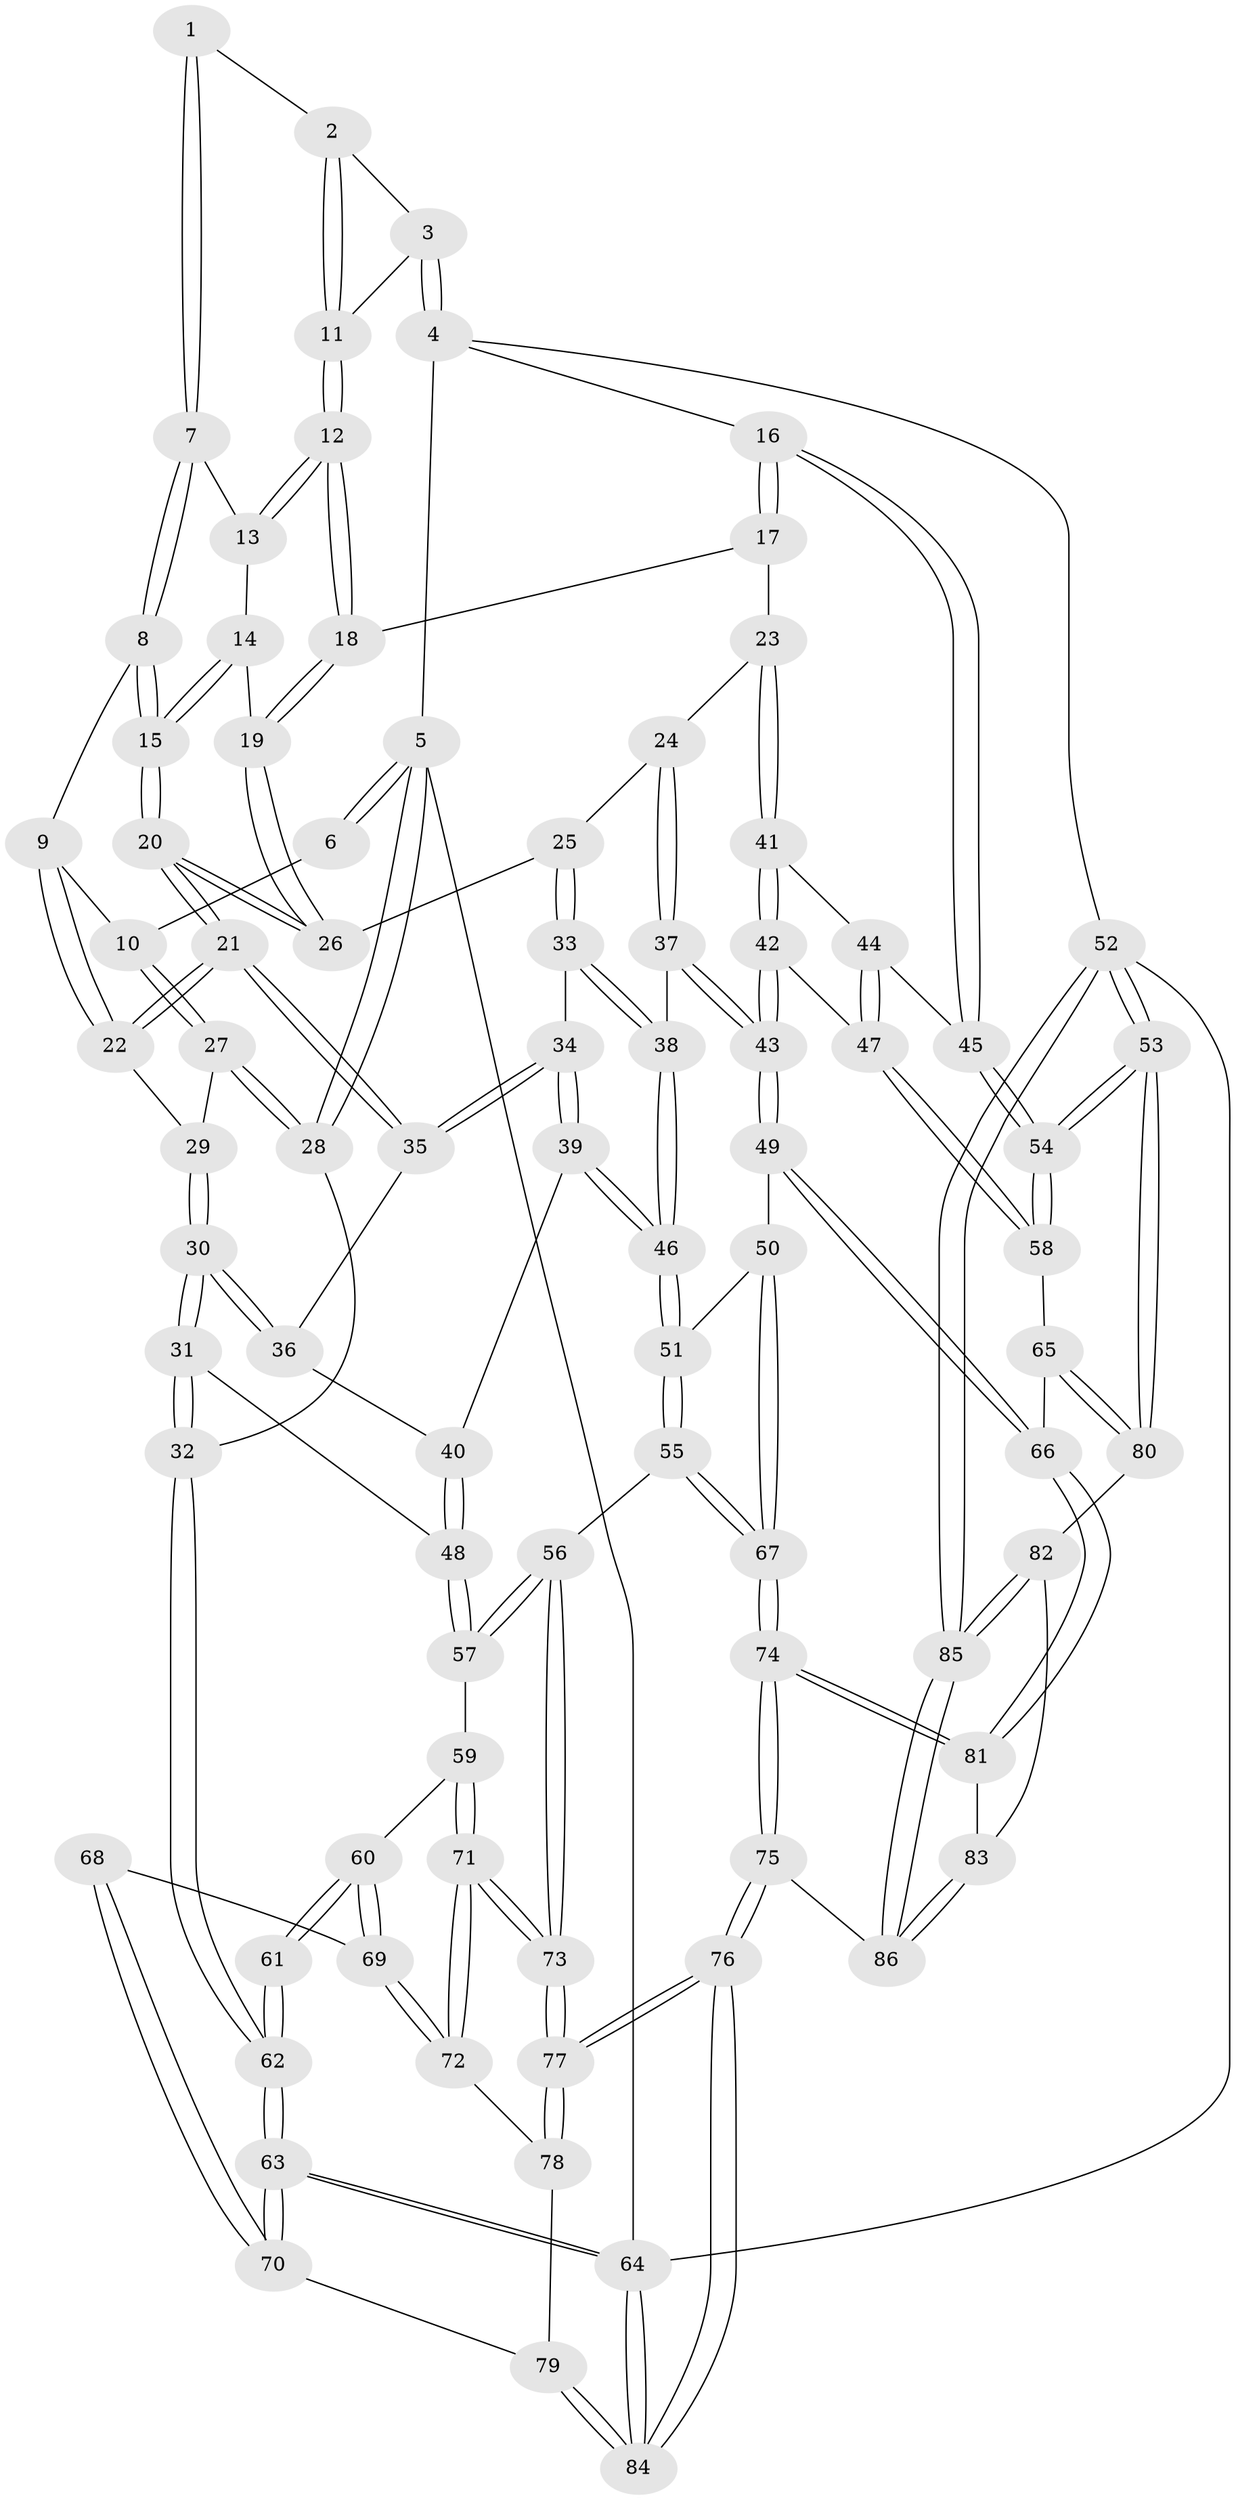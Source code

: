 // Generated by graph-tools (version 1.1) at 2025/03/03/09/25 03:03:16]
// undirected, 86 vertices, 212 edges
graph export_dot {
graph [start="1"]
  node [color=gray90,style=filled];
  1 [pos="+0.37813538733026436+0"];
  2 [pos="+0.43891112483486205+0"];
  3 [pos="+1+0"];
  4 [pos="+1+0"];
  5 [pos="+0+0"];
  6 [pos="+0.03998000580220408+0"];
  7 [pos="+0.37626325217173306+0"];
  8 [pos="+0.3639756333112466+0"];
  9 [pos="+0.2194222730311263+0.12251217755985068"];
  10 [pos="+0.12039689870811116+0.18474824190081843"];
  11 [pos="+0.6818271513103028+0.09597003282047971"];
  12 [pos="+0.6566062038447422+0.17493162098152754"];
  13 [pos="+0.5077455125545127+0.059867502106208594"];
  14 [pos="+0.4989215288741612+0.16257828523311377"];
  15 [pos="+0.41894305521191044+0.2473321258824475"];
  16 [pos="+1+0"];
  17 [pos="+0.7709782420546916+0.19459987889079375"];
  18 [pos="+0.6581049504158575+0.1835861082434354"];
  19 [pos="+0.6490429274206466+0.19993953495400513"];
  20 [pos="+0.41632580255656065+0.2845014198469833"];
  21 [pos="+0.40723495087878003+0.2946187104551687"];
  22 [pos="+0.3846716717343538+0.2904591774656855"];
  23 [pos="+0.8328023733161107+0.36858446096179714"];
  24 [pos="+0.7763736041435428+0.36917774061764336"];
  25 [pos="+0.6376263263298944+0.29080097302033076"];
  26 [pos="+0.6261007378846802+0.2577256142767805"];
  27 [pos="+0.10025223566702707+0.20593854142210097"];
  28 [pos="+0+0.29438908721689894"];
  29 [pos="+0.23113071364515234+0.31801691490704315"];
  30 [pos="+0.21243661527578786+0.46833285255315416"];
  31 [pos="+0.20271114171809015+0.48597424108315745"];
  32 [pos="+0+0.4345100049951478"];
  33 [pos="+0.6002610777555036+0.4265121372124468"];
  34 [pos="+0.4429568071966808+0.3872907323140827"];
  35 [pos="+0.4101178494602406+0.3213372029214069"];
  36 [pos="+0.3248201857966724+0.4160420968330732"];
  37 [pos="+0.6641220526273688+0.4968413464160897"];
  38 [pos="+0.6153923537329611+0.4707964788077861"];
  39 [pos="+0.4308980345285141+0.5103919306325024"];
  40 [pos="+0.3791142737469166+0.513368806483532"];
  41 [pos="+0.8366044394128759+0.37000870128577756"];
  42 [pos="+0.7709307694528832+0.6355594024202716"];
  43 [pos="+0.763999737155749+0.6383630098530662"];
  44 [pos="+1+0.3432160350505038"];
  45 [pos="+1+0.28648595248902536"];
  46 [pos="+0.4824260406523986+0.5692748479028152"];
  47 [pos="+0.8348146802582633+0.6309457616437197"];
  48 [pos="+0.24624023180880683+0.5563214818447842"];
  49 [pos="+0.7108138636626996+0.7157504306039072"];
  50 [pos="+0.5762503534313476+0.7081508558045571"];
  51 [pos="+0.4880911388474725+0.6859091544546222"];
  52 [pos="+1+1"];
  53 [pos="+1+1"];
  54 [pos="+1+0.7332902286466805"];
  55 [pos="+0.42436467568025116+0.7264547595870414"];
  56 [pos="+0.3883294919424246+0.7315415083948723"];
  57 [pos="+0.24894214801394463+0.6941301574391163"];
  58 [pos="+1+0.7205057323715656"];
  59 [pos="+0.21424375320441771+0.717221060857506"];
  60 [pos="+0.19753042141107857+0.720059902804343"];
  61 [pos="+0+0.6871467943562329"];
  62 [pos="+0+0.6299192439211431"];
  63 [pos="+0+0.7262594343584913"];
  64 [pos="+0+1"];
  65 [pos="+0.9104541902603346+0.8187344293033385"];
  66 [pos="+0.7173018611297074+0.7426128134491977"];
  67 [pos="+0.5275442824570115+1"];
  68 [pos="+0.0713194746207845+0.8412046868138773"];
  69 [pos="+0.13169313751693335+0.8394082840680496"];
  70 [pos="+0.047610825740682795+0.8871744649056763"];
  71 [pos="+0.24422330454889188+0.9227491819444763"];
  72 [pos="+0.1283373233326896+0.8785253589004594"];
  73 [pos="+0.3051297586660792+1"];
  74 [pos="+0.5451406353138774+1"];
  75 [pos="+0.5334486263326181+1"];
  76 [pos="+0.3329233690270624+1"];
  77 [pos="+0.32123060273612325+1"];
  78 [pos="+0.09928664302768843+0.9139579900650526"];
  79 [pos="+0.06526212316643427+0.9158233054399183"];
  80 [pos="+0.8953905314147107+0.8729152618700741"];
  81 [pos="+0.7182763583232085+0.7740045931388114"];
  82 [pos="+0.8311910589929928+0.9101005762268501"];
  83 [pos="+0.8203419703169867+0.9085952211929539"];
  84 [pos="+0+1"];
  85 [pos="+1+1"];
  86 [pos="+0.6188661346059571+1"];
  1 -- 2;
  1 -- 7;
  1 -- 7;
  2 -- 3;
  2 -- 11;
  2 -- 11;
  3 -- 4;
  3 -- 4;
  3 -- 11;
  4 -- 5;
  4 -- 16;
  4 -- 52;
  5 -- 6;
  5 -- 6;
  5 -- 28;
  5 -- 28;
  5 -- 64;
  6 -- 10;
  7 -- 8;
  7 -- 8;
  7 -- 13;
  8 -- 9;
  8 -- 15;
  8 -- 15;
  9 -- 10;
  9 -- 22;
  9 -- 22;
  10 -- 27;
  10 -- 27;
  11 -- 12;
  11 -- 12;
  12 -- 13;
  12 -- 13;
  12 -- 18;
  12 -- 18;
  13 -- 14;
  14 -- 15;
  14 -- 15;
  14 -- 19;
  15 -- 20;
  15 -- 20;
  16 -- 17;
  16 -- 17;
  16 -- 45;
  16 -- 45;
  17 -- 18;
  17 -- 23;
  18 -- 19;
  18 -- 19;
  19 -- 26;
  19 -- 26;
  20 -- 21;
  20 -- 21;
  20 -- 26;
  20 -- 26;
  21 -- 22;
  21 -- 22;
  21 -- 35;
  21 -- 35;
  22 -- 29;
  23 -- 24;
  23 -- 41;
  23 -- 41;
  24 -- 25;
  24 -- 37;
  24 -- 37;
  25 -- 26;
  25 -- 33;
  25 -- 33;
  27 -- 28;
  27 -- 28;
  27 -- 29;
  28 -- 32;
  29 -- 30;
  29 -- 30;
  30 -- 31;
  30 -- 31;
  30 -- 36;
  30 -- 36;
  31 -- 32;
  31 -- 32;
  31 -- 48;
  32 -- 62;
  32 -- 62;
  33 -- 34;
  33 -- 38;
  33 -- 38;
  34 -- 35;
  34 -- 35;
  34 -- 39;
  34 -- 39;
  35 -- 36;
  36 -- 40;
  37 -- 38;
  37 -- 43;
  37 -- 43;
  38 -- 46;
  38 -- 46;
  39 -- 40;
  39 -- 46;
  39 -- 46;
  40 -- 48;
  40 -- 48;
  41 -- 42;
  41 -- 42;
  41 -- 44;
  42 -- 43;
  42 -- 43;
  42 -- 47;
  43 -- 49;
  43 -- 49;
  44 -- 45;
  44 -- 47;
  44 -- 47;
  45 -- 54;
  45 -- 54;
  46 -- 51;
  46 -- 51;
  47 -- 58;
  47 -- 58;
  48 -- 57;
  48 -- 57;
  49 -- 50;
  49 -- 66;
  49 -- 66;
  50 -- 51;
  50 -- 67;
  50 -- 67;
  51 -- 55;
  51 -- 55;
  52 -- 53;
  52 -- 53;
  52 -- 85;
  52 -- 85;
  52 -- 64;
  53 -- 54;
  53 -- 54;
  53 -- 80;
  53 -- 80;
  54 -- 58;
  54 -- 58;
  55 -- 56;
  55 -- 67;
  55 -- 67;
  56 -- 57;
  56 -- 57;
  56 -- 73;
  56 -- 73;
  57 -- 59;
  58 -- 65;
  59 -- 60;
  59 -- 71;
  59 -- 71;
  60 -- 61;
  60 -- 61;
  60 -- 69;
  60 -- 69;
  61 -- 62;
  61 -- 62;
  62 -- 63;
  62 -- 63;
  63 -- 64;
  63 -- 64;
  63 -- 70;
  63 -- 70;
  64 -- 84;
  64 -- 84;
  65 -- 66;
  65 -- 80;
  65 -- 80;
  66 -- 81;
  66 -- 81;
  67 -- 74;
  67 -- 74;
  68 -- 69;
  68 -- 70;
  68 -- 70;
  69 -- 72;
  69 -- 72;
  70 -- 79;
  71 -- 72;
  71 -- 72;
  71 -- 73;
  71 -- 73;
  72 -- 78;
  73 -- 77;
  73 -- 77;
  74 -- 75;
  74 -- 75;
  74 -- 81;
  74 -- 81;
  75 -- 76;
  75 -- 76;
  75 -- 86;
  76 -- 77;
  76 -- 77;
  76 -- 84;
  76 -- 84;
  77 -- 78;
  77 -- 78;
  78 -- 79;
  79 -- 84;
  79 -- 84;
  80 -- 82;
  81 -- 83;
  82 -- 83;
  82 -- 85;
  82 -- 85;
  83 -- 86;
  83 -- 86;
  85 -- 86;
  85 -- 86;
}
